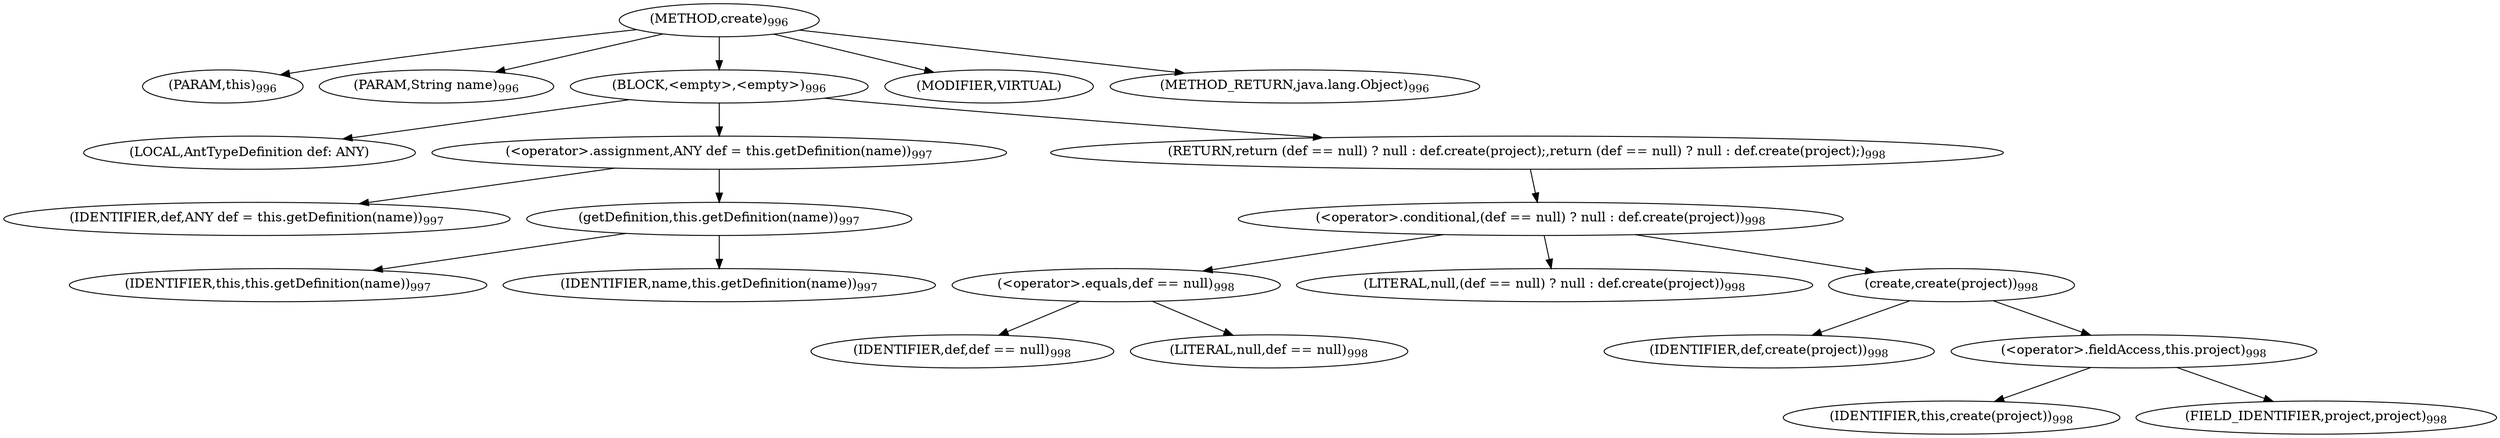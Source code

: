 digraph "create" {  
"2289" [label = <(METHOD,create)<SUB>996</SUB>> ]
"76" [label = <(PARAM,this)<SUB>996</SUB>> ]
"2290" [label = <(PARAM,String name)<SUB>996</SUB>> ]
"2291" [label = <(BLOCK,&lt;empty&gt;,&lt;empty&gt;)<SUB>996</SUB>> ]
"2292" [label = <(LOCAL,AntTypeDefinition def: ANY)> ]
"2293" [label = <(&lt;operator&gt;.assignment,ANY def = this.getDefinition(name))<SUB>997</SUB>> ]
"2294" [label = <(IDENTIFIER,def,ANY def = this.getDefinition(name))<SUB>997</SUB>> ]
"2295" [label = <(getDefinition,this.getDefinition(name))<SUB>997</SUB>> ]
"75" [label = <(IDENTIFIER,this,this.getDefinition(name))<SUB>997</SUB>> ]
"2296" [label = <(IDENTIFIER,name,this.getDefinition(name))<SUB>997</SUB>> ]
"2297" [label = <(RETURN,return (def == null) ? null : def.create(project);,return (def == null) ? null : def.create(project);)<SUB>998</SUB>> ]
"2298" [label = <(&lt;operator&gt;.conditional,(def == null) ? null : def.create(project))<SUB>998</SUB>> ]
"2299" [label = <(&lt;operator&gt;.equals,def == null)<SUB>998</SUB>> ]
"2300" [label = <(IDENTIFIER,def,def == null)<SUB>998</SUB>> ]
"2301" [label = <(LITERAL,null,def == null)<SUB>998</SUB>> ]
"2302" [label = <(LITERAL,null,(def == null) ? null : def.create(project))<SUB>998</SUB>> ]
"2303" [label = <(create,create(project))<SUB>998</SUB>> ]
"2304" [label = <(IDENTIFIER,def,create(project))<SUB>998</SUB>> ]
"2305" [label = <(&lt;operator&gt;.fieldAccess,this.project)<SUB>998</SUB>> ]
"2306" [label = <(IDENTIFIER,this,create(project))<SUB>998</SUB>> ]
"2307" [label = <(FIELD_IDENTIFIER,project,project)<SUB>998</SUB>> ]
"2308" [label = <(MODIFIER,VIRTUAL)> ]
"2309" [label = <(METHOD_RETURN,java.lang.Object)<SUB>996</SUB>> ]
  "2289" -> "76" 
  "2289" -> "2290" 
  "2289" -> "2291" 
  "2289" -> "2308" 
  "2289" -> "2309" 
  "2291" -> "2292" 
  "2291" -> "2293" 
  "2291" -> "2297" 
  "2293" -> "2294" 
  "2293" -> "2295" 
  "2295" -> "75" 
  "2295" -> "2296" 
  "2297" -> "2298" 
  "2298" -> "2299" 
  "2298" -> "2302" 
  "2298" -> "2303" 
  "2299" -> "2300" 
  "2299" -> "2301" 
  "2303" -> "2304" 
  "2303" -> "2305" 
  "2305" -> "2306" 
  "2305" -> "2307" 
}
